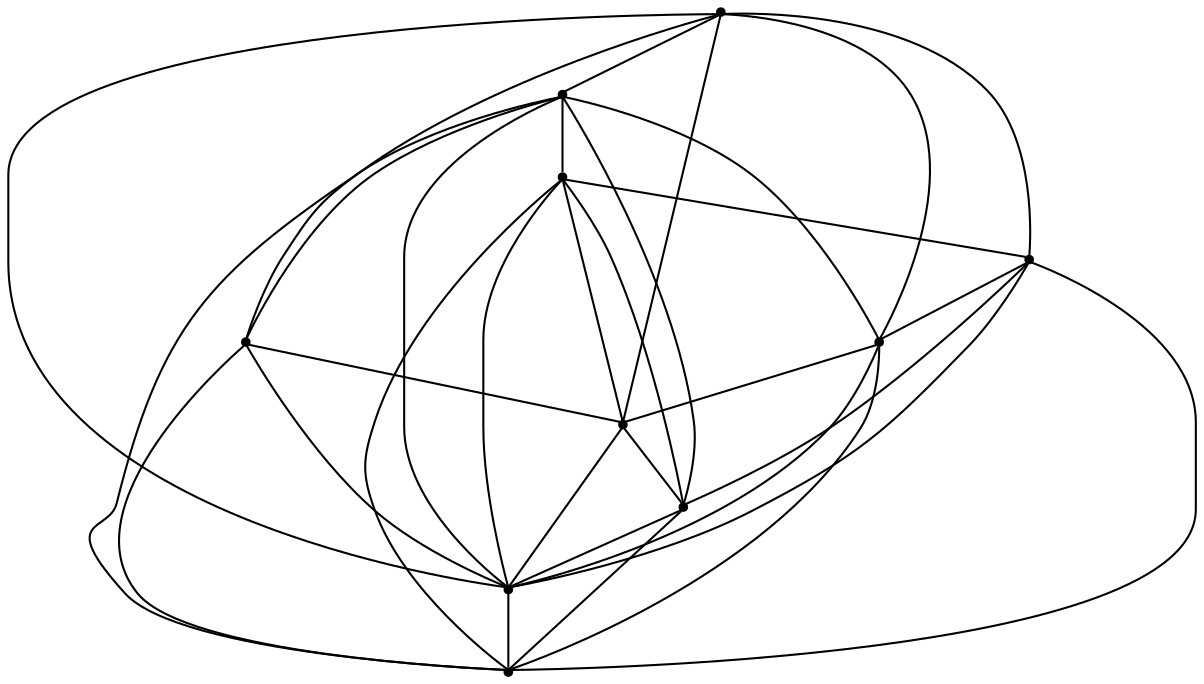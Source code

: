 graph {
  node [shape=point,comment="{\"directed\":false,\"doi\":\"10.1007/978-3-642-18469-7_15\",\"figure\":\"2 (2)\"}"]

  v0 [pos="1167.7147598864979,908.7514026453159"]
  v1 [pos="1140.819548148533,828.2385209690157"]
  v2 [pos="1033.4789392795465,935.5056018407442"]
  v3 [pos="1114.0454894524937,801.4830182106186"]
  v4 [pos="1060.3760599414913,908.751402645316"]
  v5 [pos="1060.3760599414913,828.2385209690157"]
  v6 [pos="818.803830098309,1069.6520239529088"]
  v7 [pos="899.3641762683218,881.8635405542544"]
  v8 [pos="872.4731641631125,801.4830182106186"]
  v9 [pos="845.6989782054748,747.8505269839732"]

  v0 -- v6 [id="-1",pos="1167.7147598864979,908.7514026453159 1194.5233064757745,908.7262852125019 1194.5233064757745,908.7262852125019 1194.5233064757745,908.7262852125019 1194.5233064757745,1096.4396070780267 1194.5233064757745,1096.4396070780267 1194.5233064757745,1096.4396070780267 818.8549574455715,1096.4396070780267 818.8549574455715,1096.4396070780267 818.8549574455715,1096.4396070780267 818.803830098309,1069.6520239529088 818.803830098309,1069.6520239529088 818.803830098309,1069.6520239529088"]
  v6 -- v3 [id="-2",pos="818.803830098309,1069.6520239529088 792.0161225958135,1069.622773271657 792.0161225958135,1069.622773271657 792.0161225958135,1069.622773271657 792.0161225958135,694.204523214358 792.0161225958135,694.204523214358 792.0161225958135,694.204523214358 1114.0194008247681,694.204523214358 1114.0194008247681,694.204523214358 1114.0194008247681,694.204523214358 1114.0454894524937,801.4830182106186 1114.0454894524937,801.4830182106186 1114.0454894524937,801.4830182106186"]
  v6 -- v9 [id="-3",pos="818.803830098309,1069.6520239529088 818.8549574455715,747.8297335649094 818.8549574455715,747.8297335649094 818.8549574455715,747.8297335649094 845.6989782054748,747.8505269839732 845.6989782054748,747.8505269839732 845.6989782054748,747.8505269839732"]
  v6 -- v7 [id="-4",pos="818.803830098309,1069.6520239529088 899.3547270946211,1066.263841237384 899.3547270946211,1066.263841237384 899.3547270946211,1066.263841237384 899.3641762683218,881.8635405542544 899.3641762683218,881.8635405542544 899.3641762683218,881.8635405542544"]
  v9 -- v4 [id="-5",pos="845.6989782054748,747.8505269839732 845.6812570278612,1042.793412543099 845.6812570278612,1042.793412543099 845.6812570278612,1042.793412543099 979.8461611089585,1042.793412543099 979.8461611089585,1042.793412543099 979.8461611089585,1042.793412543099 979.8461611089585,908.7178279503139 979.8461611089585,908.7178279503139 979.8461611089585,908.7178279503139 1060.3760599414913,908.751402645316 1060.3760599414913,908.751402645316 1060.3760599414913,908.751402645316"]
  v9 -- v5 [id="-6",pos="845.6989782054748,747.8505269839732 847.9164797467552,1015.9849724104799 847.9164797467552,1015.9849724104799 847.9164797467552,1015.9849724104799 926.1810903077102,1015.9849724104799 926.1810903077102,1015.9849724104799 926.1810903077102,1015.9849724104799 926.1810903077102,830.9595973866864 926.1810903077102,830.9595973866864 926.1810903077102,830.9595973866864 1060.3760599414913,828.2385209690157 1060.3760599414913,828.2385209690157 1060.3760599414913,828.2385209690157"]
  v7 -- v8 [id="-8",pos="899.3641762683218,881.8635405542544 875.8686626924049,881.8968608955065 875.8686626924049,881.8968608955065 875.8686626924049,881.8968608955065 872.4731641631125,801.4830182106186 872.4731641631125,801.4830182106186 872.4731641631125,801.4830182106186"]
  v0 -- v9 [id="-9",pos="1167.7147598864979,908.7514026453159 1167.6886712587723,721.017096595415 1167.6886712587723,721.017096595415 1167.6886712587723,721.017096595415 845.6853930298176,721.017096595415 845.6853930298176,721.017096595415 845.6853930298176,721.017096595415 845.6989782054748,747.8505269839732 845.6989782054748,747.8505269839732 845.6989782054748,747.8505269839732"]
  v7 -- v5 [id="-10",pos="899.3641762683218,881.8635405542544 899.3547270946211,829.6177541784772 899.3547270946211,829.6177541784772 899.3547270946211,829.6177541784772 1060.3760599414913,828.2385209690157 1060.3760599414913,828.2385209690157 1060.3760599414913,828.2385209690157"]
  v7 -- v0 [id="-11",pos="899.3641762683218,881.8635405542544 902.7074975421629,962.3514955630532 902.7074975421629,962.3514955630532 902.7074975421629,962.3514955630532 1167.6844716260164,962.3514955630532 1167.6844716260164,962.3514955630532 1167.6844716260164,962.3514955630532 1167.7147598864979,908.7514026453159 1167.7147598864979,908.7514026453159 1167.7147598864979,908.7514026453159"]
  v8 -- v1 [id="-12",pos="872.4731641631125,801.4830182106186 872.520091877619,774.6465037828415 872.520091877619,774.6465037828415 872.520091877619,774.6465037828415 1138.614740951719,774.6465037828415 1138.614740951719,774.6465037828415 1138.614740951719,774.6465037828415 1140.819548148533,828.2385209690157 1140.819548148533,828.2385209690157 1140.819548148533,828.2385209690157"]
  v7 -- v4 [id="-13",pos="899.3641762683218,881.8635405542544 1057.001495945179,881.9011213208192 1057.001495945179,881.9011213208192 1057.001495945179,881.9011213208192 1060.3760599414913,908.751402645316 1060.3760599414913,908.751402645316 1060.3760599414913,908.751402645316"]
  v2 -- v8 [id="-15",pos="1033.4789392795465,935.5056018407442 953.0198615266688,935.5429918419966 953.0198615266688,935.5429918419966 953.0198615266688,935.5429918419966 953.0198615266688,989.1723990294231 953.0198615266688,989.1723990294231 953.0198615266688,989.1723990294231 874.1965089167895,989.1723990294231 874.1965089167895,989.1723990294231 874.1965089167895,989.1723990294231 872.4731641631125,801.4830182106186 872.4731641631125,801.4830182106186 872.4731641631125,801.4830182106186"]
  v2 -- v6 [id="-17",pos="1033.4789392795465,935.5056018407442 1033.5196311757184,1069.6185764347817 1033.5196311757184,1069.6185764347817 1033.5196311757184,1069.6185764347817 818.803830098309,1069.6520239529088 818.803830098309,1069.6520239529088 818.803830098309,1069.6520239529088"]
  v5 -- v3 [id="-18",pos="1060.3760599414913,828.2385209690157 1060.3459307580083,803.692748208101 1060.3459307580083,803.692748208101 1060.3459307580083,803.692748208101 1114.0454894524937,801.4830182106186 1114.0454894524937,801.4830182106186 1114.0454894524937,801.4830182106186"]
  v4 -- v5 [id="-19",pos="1060.3760599414913,908.751402645316 1060.3760599414913,828.2385209690157 1060.3760599414913,828.2385209690157 1060.3760599414913,828.2385209690157"]
  v4 -- v0 [id="-21",pos="1060.3760599414913,908.751402645316 1167.7147598864979,908.7514026453159 1167.7147598864979,908.7514026453159 1167.7147598864979,908.7514026453159"]
  v5 -- v1 [id="-22",pos="1060.3760599414913,828.2385209690157 1140.819548148533,828.2385209690157 1140.819548148533,828.2385209690157 1140.819548148533,828.2385209690157"]
  v8 -- v3 [id="-25",pos="872.4731641631125,801.4830182106186 1114.0454894524937,801.4830182106186 1114.0454894524937,801.4830182106186 1114.0454894524937,801.4830182106186"]
  v3 -- v2 [id="-26",pos="1114.0454894524937,801.4830182106186 1114.023600457524,933.3093207977939 1114.023600457524,933.3093207977939 1114.023600457524,933.3093207977939 1033.4789392795465,935.5056018407442 1033.4789392795465,935.5056018407442 1033.4789392795465,935.5056018407442"]
  v1 -- v9 [id="-29",pos="1140.819548148533,828.2385209690157 1140.8498364090144,747.8254731395966 1140.8498364090144,747.8254731395966 1140.8498364090144,747.8254731395966 845.6989782054748,747.8505269839732 845.6989782054748,747.8505269839732 845.6989782054748,747.8505269839732"]
  v1 -- v2 [id="-30",pos="1140.819548148533,828.2385209690157 1140.8498364090144,935.5346617566836 1140.8498364090144,935.5346617566836 1140.8498364090144,935.5346617566836 1033.4789392795465,935.5056018407442 1033.4789392795465,935.5056018407442 1033.4789392795465,935.5056018407442"]
  v1 -- v0 [id="-31",pos="1140.819548148533,828.2385209690157 1165.449376168721,828.2717141333927 1165.449376168721,828.2717141333927 1165.449376168721,828.2717141333927 1167.7147598864979,908.7514026453159 1167.7147598864979,908.7514026453159 1167.7147598864979,908.7514026453159"]
  v8 -- v6 [id="-7",pos="872.4731641631125,801.4830182106186 872.5200282468197,1064.584407014466 872.5200282468197,1064.584407014466 872.5200282468197,1064.584407014466 818.803830098309,1069.6520239529088 818.803830098309,1069.6520239529088 818.803830098309,1069.6520239529088"]
  v6 -- v5 [id="-14",pos="818.803830098309,1069.6520239529088 1006.68085995676,1067.9433390487393 1006.68085995676,1067.9433390487393 1006.68085995676,1067.9433390487393 1006.68085995676,832.2973709348953 1006.68085995676,832.2973709348953 1006.68085995676,832.2973709348953 1060.3760599414913,828.2385209690157 1060.3760599414913,828.2385209690157 1060.3760599414913,828.2385209690157"]
  v2 -- v5 [id="-16",pos="1033.4789392795465,935.5056018407442 1033.5238308084743,833.6392141431045 1033.5238308084743,833.6392141431045 1033.5238308084743,833.6392141431045 1060.3760599414913,828.2385209690157 1060.3760599414913,828.2385209690157 1060.3760599414913,828.2385209690157"]
  v5 -- v8 [id="-20",pos="1060.3760599414913,828.2385209690157 877.5492793643313,828.2758473818305 877.5492793643313,828.2758473818305 877.5492793643313,828.2758473818305 872.4731641631125,801.4830182106186 872.4731641631125,801.4830182106186 872.4731641631125,801.4830182106186"]
  v4 -- v3 [id="-23",pos="1060.3760599414913,908.751402645316 1087.1847656077662,905.3757468519792 1087.1847656077662,905.3757468519792 1087.1847656077662,905.3757468519792 1087.1847656077662,805.9348765144916 1087.1847656077662,805.9348765144916 1087.1847656077662,805.9348765144916 1114.0454894524937,801.4830182106186 1114.0454894524937,801.4830182106186 1114.0454894524937,801.4830182106186"]
  v4 -- v2 [id="-24",pos="1060.3760599414913,908.751402645316 1060.350130390764,931.0631228314031 1060.350130390764,931.0631228314031 1060.350130390764,931.0631228314031 1033.4789392795465,935.5056018407442 1033.4789392795465,935.5056018407442 1033.4789392795465,935.5056018407442"]
  v3 -- v1 [id="-27",pos="1114.0454894524937,801.4830182106186 1136.3795182328251,801.4674708376489 1136.3795182328251,801.4674708376489 1136.3795182328251,801.4674708376489 1140.819548148533,828.2385209690157 1140.819548148533,828.2385209690157 1140.819548148533,828.2385209690157"]
  v8 -- v9 [id="-28",pos="872.4731641631125,801.4830182106186 850.1599744695621,801.4590771638983 850.1599744695621,801.4590771638983 850.1599744695621,801.4590771638983 845.6989782054748,747.8505269839732 845.6989782054748,747.8505269839732 845.6989782054748,747.8505269839732"]
  v5 -- v0 [id="-32",pos="1060.3760599414913,828.2385209690157 1063.7070368402622,855.0884207628874 1063.7070368402622,855.0884207628874 1063.7070368402622,855.0884207628874 1163.214153449827,855.0884207628874 1163.214153449827,855.0884207628874 1163.214153449827,855.0884207628874 1167.7147598864979,908.7514026453159 1167.7147598864979,908.7514026453159 1167.7147598864979,908.7514026453159"]
}